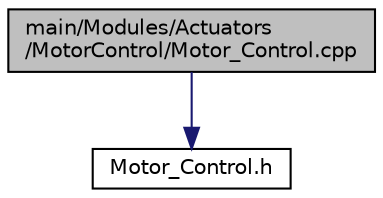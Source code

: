 digraph "main/Modules/Actuators/MotorControl/Motor_Control.cpp"
{
 // LATEX_PDF_SIZE
  edge [fontname="Helvetica",fontsize="10",labelfontname="Helvetica",labelfontsize="10"];
  node [fontname="Helvetica",fontsize="10",shape=record];
  Node1 [label="main/Modules/Actuators\l/MotorControl/Motor_Control.cpp",height=0.2,width=0.4,color="black", fillcolor="grey75", style="filled", fontcolor="black",tooltip=" "];
  Node1 -> Node2 [color="midnightblue",fontsize="10",style="solid",fontname="Helvetica"];
  Node2 [label="Motor_Control.h",height=0.2,width=0.4,color="black", fillcolor="white", style="filled",URL="$_motor___control_8h.html",tooltip=" "];
}
